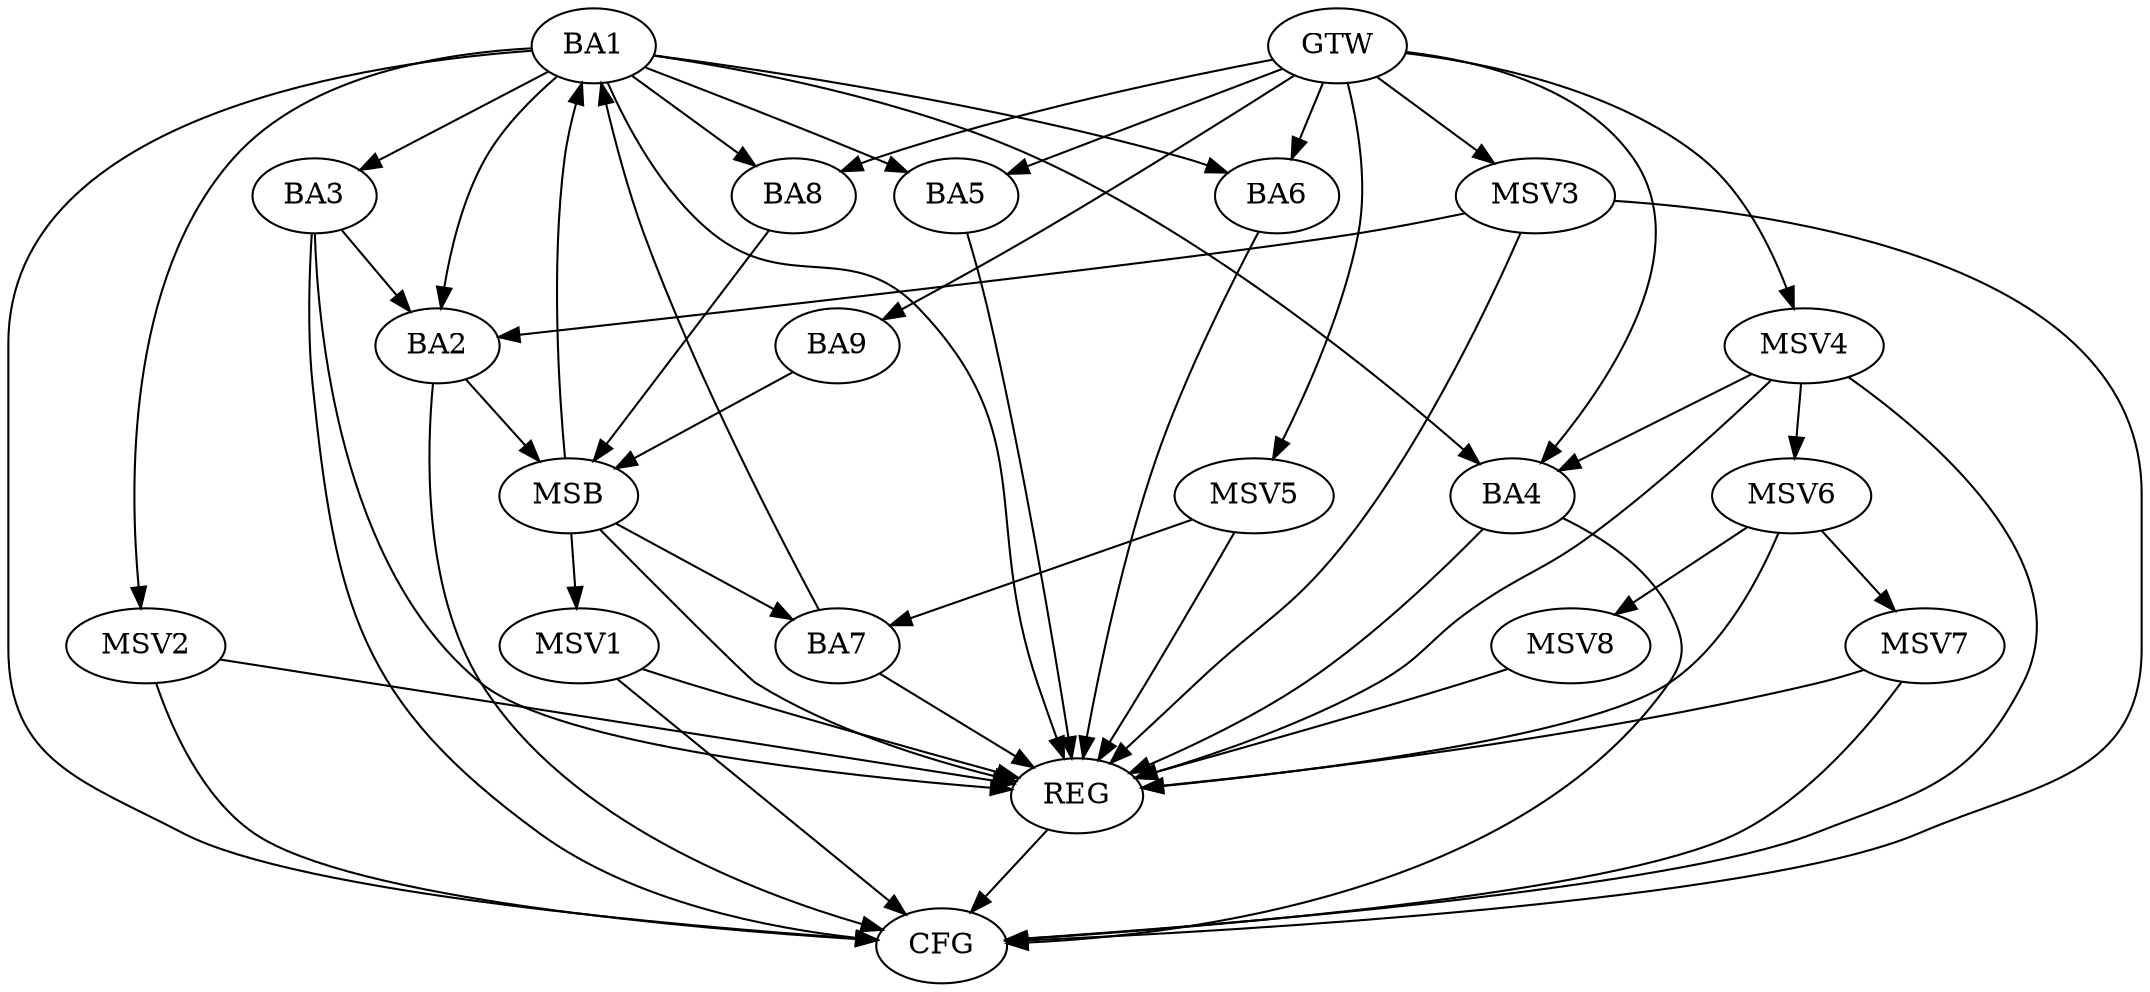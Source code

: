 strict digraph G {
  BA1 [ label="BA1" ];
  BA2 [ label="BA2" ];
  BA3 [ label="BA3" ];
  BA4 [ label="BA4" ];
  BA5 [ label="BA5" ];
  BA6 [ label="BA6" ];
  BA7 [ label="BA7" ];
  BA8 [ label="BA8" ];
  BA9 [ label="BA9" ];
  GTW [ label="GTW" ];
  REG [ label="REG" ];
  MSB [ label="MSB" ];
  CFG [ label="CFG" ];
  MSV1 [ label="MSV1" ];
  MSV2 [ label="MSV2" ];
  MSV3 [ label="MSV3" ];
  MSV4 [ label="MSV4" ];
  MSV5 [ label="MSV5" ];
  MSV6 [ label="MSV6" ];
  MSV7 [ label="MSV7" ];
  MSV8 [ label="MSV8" ];
  BA1 -> BA2;
  BA3 -> BA2;
  BA7 -> BA1;
  GTW -> BA4;
  GTW -> BA5;
  GTW -> BA6;
  GTW -> BA8;
  GTW -> BA9;
  BA1 -> REG;
  BA3 -> REG;
  BA4 -> REG;
  BA5 -> REG;
  BA6 -> REG;
  BA7 -> REG;
  BA2 -> MSB;
  MSB -> BA1;
  MSB -> REG;
  BA8 -> MSB;
  MSB -> BA7;
  BA9 -> MSB;
  BA2 -> CFG;
  BA3 -> CFG;
  BA4 -> CFG;
  REG -> CFG;
  BA1 -> CFG;
  BA1 -> BA3;
  BA1 -> BA4;
  BA1 -> BA5;
  BA1 -> BA8;
  BA1 -> BA6;
  MSB -> MSV1;
  MSV1 -> REG;
  MSV1 -> CFG;
  BA1 -> MSV2;
  MSV2 -> REG;
  MSV2 -> CFG;
  MSV3 -> BA2;
  GTW -> MSV3;
  MSV3 -> REG;
  MSV3 -> CFG;
  MSV4 -> BA4;
  GTW -> MSV4;
  MSV4 -> REG;
  MSV4 -> CFG;
  MSV5 -> BA7;
  GTW -> MSV5;
  MSV5 -> REG;
  MSV4 -> MSV6;
  MSV6 -> REG;
  MSV6 -> MSV7;
  MSV7 -> REG;
  MSV7 -> CFG;
  MSV6 -> MSV8;
  MSV8 -> REG;
}
